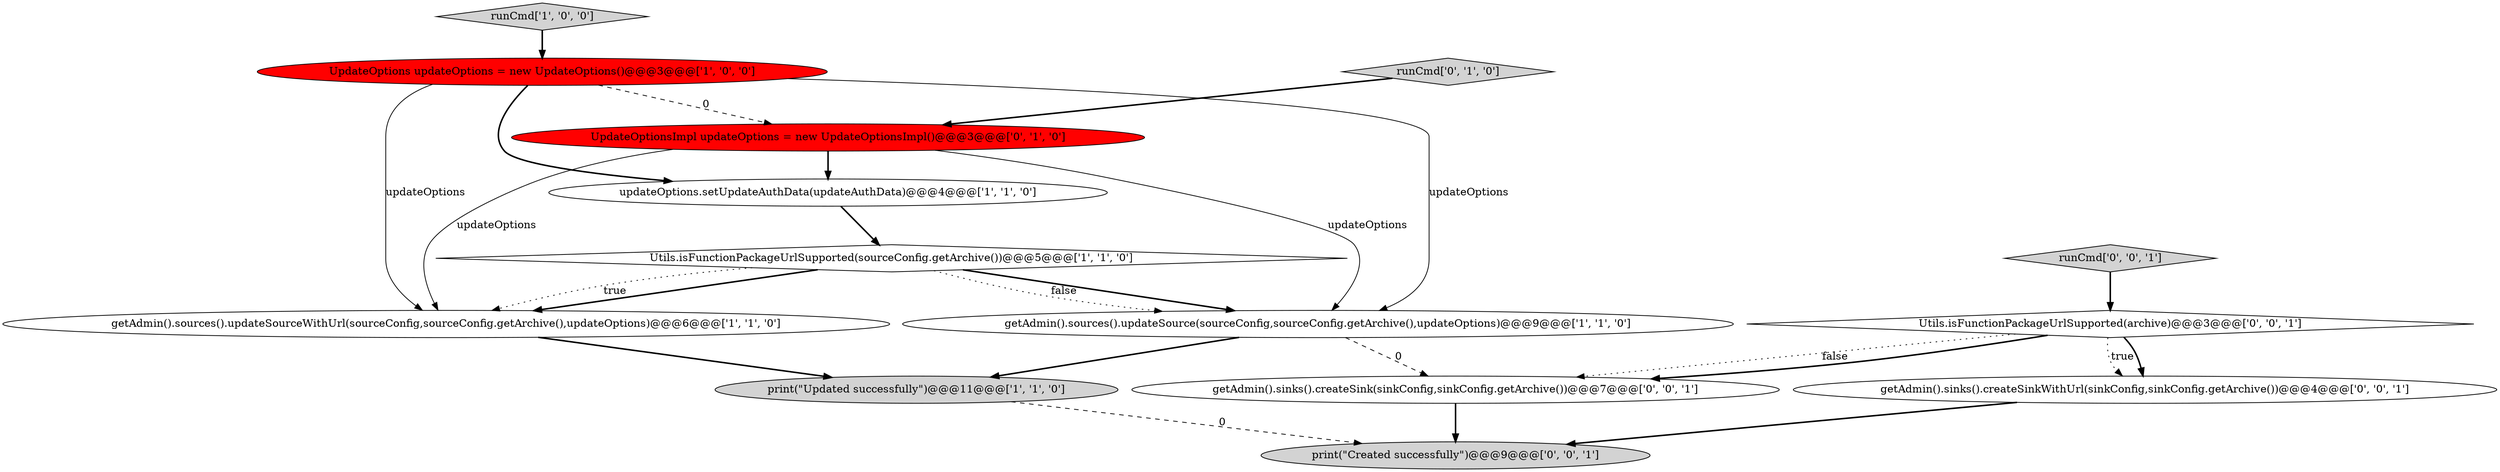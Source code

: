 digraph {
8 [style = filled, label = "runCmd['0', '1', '0']", fillcolor = lightgray, shape = diamond image = "AAA0AAABBB2BBB"];
2 [style = filled, label = "getAdmin().sources().updateSourceWithUrl(sourceConfig,sourceConfig.getArchive(),updateOptions)@@@6@@@['1', '1', '0']", fillcolor = white, shape = ellipse image = "AAA0AAABBB1BBB"];
12 [style = filled, label = "getAdmin().sinks().createSink(sinkConfig,sinkConfig.getArchive())@@@7@@@['0', '0', '1']", fillcolor = white, shape = ellipse image = "AAA0AAABBB3BBB"];
9 [style = filled, label = "getAdmin().sinks().createSinkWithUrl(sinkConfig,sinkConfig.getArchive())@@@4@@@['0', '0', '1']", fillcolor = white, shape = ellipse image = "AAA0AAABBB3BBB"];
1 [style = filled, label = "Utils.isFunctionPackageUrlSupported(sourceConfig.getArchive())@@@5@@@['1', '1', '0']", fillcolor = white, shape = diamond image = "AAA0AAABBB1BBB"];
6 [style = filled, label = "UpdateOptions updateOptions = new UpdateOptions()@@@3@@@['1', '0', '0']", fillcolor = red, shape = ellipse image = "AAA1AAABBB1BBB"];
7 [style = filled, label = "UpdateOptionsImpl updateOptions = new UpdateOptionsImpl()@@@3@@@['0', '1', '0']", fillcolor = red, shape = ellipse image = "AAA1AAABBB2BBB"];
0 [style = filled, label = "updateOptions.setUpdateAuthData(updateAuthData)@@@4@@@['1', '1', '0']", fillcolor = white, shape = ellipse image = "AAA0AAABBB1BBB"];
13 [style = filled, label = "runCmd['0', '0', '1']", fillcolor = lightgray, shape = diamond image = "AAA0AAABBB3BBB"];
3 [style = filled, label = "print(\"Updated successfully\")@@@11@@@['1', '1', '0']", fillcolor = lightgray, shape = ellipse image = "AAA0AAABBB1BBB"];
4 [style = filled, label = "getAdmin().sources().updateSource(sourceConfig,sourceConfig.getArchive(),updateOptions)@@@9@@@['1', '1', '0']", fillcolor = white, shape = ellipse image = "AAA0AAABBB1BBB"];
5 [style = filled, label = "runCmd['1', '0', '0']", fillcolor = lightgray, shape = diamond image = "AAA0AAABBB1BBB"];
10 [style = filled, label = "print(\"Created successfully\")@@@9@@@['0', '0', '1']", fillcolor = lightgray, shape = ellipse image = "AAA0AAABBB3BBB"];
11 [style = filled, label = "Utils.isFunctionPackageUrlSupported(archive)@@@3@@@['0', '0', '1']", fillcolor = white, shape = diamond image = "AAA0AAABBB3BBB"];
4->3 [style = bold, label=""];
1->4 [style = bold, label=""];
6->2 [style = solid, label="updateOptions"];
7->4 [style = solid, label="updateOptions"];
11->12 [style = dotted, label="false"];
6->7 [style = dashed, label="0"];
2->3 [style = bold, label=""];
11->9 [style = dotted, label="true"];
7->0 [style = bold, label=""];
6->0 [style = bold, label=""];
11->12 [style = bold, label=""];
9->10 [style = bold, label=""];
11->9 [style = bold, label=""];
13->11 [style = bold, label=""];
8->7 [style = bold, label=""];
4->12 [style = dashed, label="0"];
6->4 [style = solid, label="updateOptions"];
12->10 [style = bold, label=""];
5->6 [style = bold, label=""];
7->2 [style = solid, label="updateOptions"];
1->4 [style = dotted, label="false"];
0->1 [style = bold, label=""];
1->2 [style = bold, label=""];
3->10 [style = dashed, label="0"];
1->2 [style = dotted, label="true"];
}
